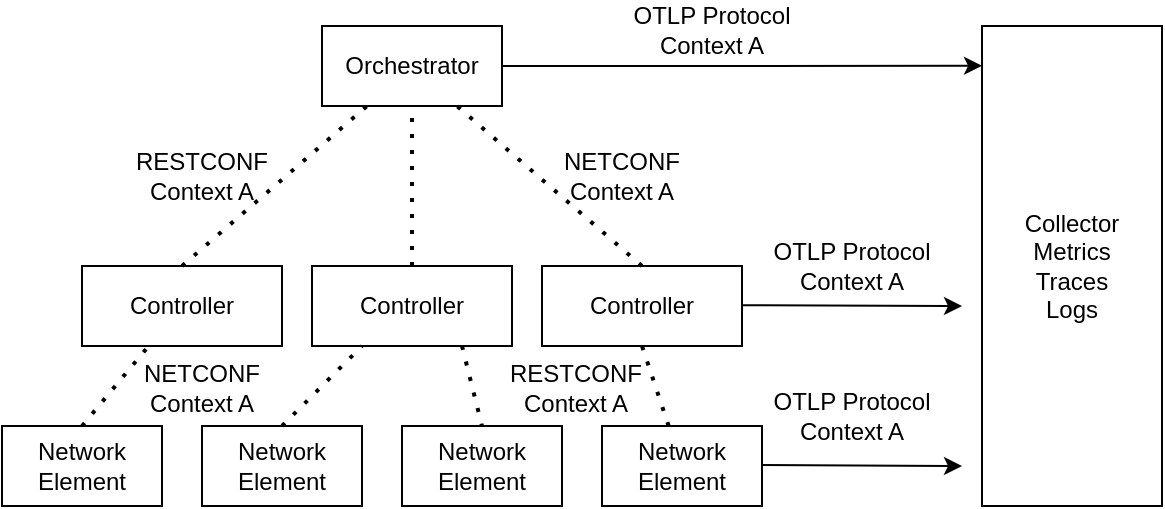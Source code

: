 <mxfile version="20.2.7" type="device"><diagram id="EE1NrJxMLjWc84HMzp9X" name="Page-1"><mxGraphModel dx="1290" dy="766" grid="1" gridSize="10" guides="1" tooltips="1" connect="1" arrows="1" fold="1" page="1" pageScale="1" pageWidth="850" pageHeight="1100" math="0" shadow="0"><root><mxCell id="0"/><mxCell id="1" parent="0"/><mxCell id="OKoFbLKhKb79p6ZaQXsE-2" value="Orchestrator" style="rounded=0;whiteSpace=wrap;html=1;" vertex="1" parent="1"><mxGeometry x="200" y="80" width="90" height="40" as="geometry"/></mxCell><mxCell id="OKoFbLKhKb79p6ZaQXsE-3" value="Controller" style="rounded=0;whiteSpace=wrap;html=1;" vertex="1" parent="1"><mxGeometry x="80" y="200" width="100" height="40" as="geometry"/></mxCell><mxCell id="OKoFbLKhKb79p6ZaQXsE-5" value="Controller" style="rounded=0;whiteSpace=wrap;html=1;" vertex="1" parent="1"><mxGeometry x="195" y="200" width="100" height="40" as="geometry"/></mxCell><mxCell id="OKoFbLKhKb79p6ZaQXsE-6" value="Controller" style="rounded=0;whiteSpace=wrap;html=1;" vertex="1" parent="1"><mxGeometry x="310" y="200" width="100" height="40" as="geometry"/></mxCell><mxCell id="OKoFbLKhKb79p6ZaQXsE-8" value="" style="endArrow=none;dashed=1;html=1;dashPattern=1 3;strokeWidth=2;rounded=0;entryX=0.25;entryY=1;entryDx=0;entryDy=0;" edge="1" parent="1" target="OKoFbLKhKb79p6ZaQXsE-2"><mxGeometry width="50" height="50" relative="1" as="geometry"><mxPoint x="130" y="200" as="sourcePoint"/><mxPoint x="180" y="150" as="targetPoint"/></mxGeometry></mxCell><mxCell id="OKoFbLKhKb79p6ZaQXsE-9" value="" style="endArrow=none;dashed=1;html=1;dashPattern=1 3;strokeWidth=2;rounded=0;entryX=0.5;entryY=1;entryDx=0;entryDy=0;" edge="1" parent="1" source="OKoFbLKhKb79p6ZaQXsE-5" target="OKoFbLKhKb79p6ZaQXsE-2"><mxGeometry width="50" height="50" relative="1" as="geometry"><mxPoint x="140" y="210" as="sourcePoint"/><mxPoint x="232.5" y="130" as="targetPoint"/></mxGeometry></mxCell><mxCell id="OKoFbLKhKb79p6ZaQXsE-10" value="" style="endArrow=none;dashed=1;html=1;dashPattern=1 3;strokeWidth=2;rounded=0;entryX=0.75;entryY=1;entryDx=0;entryDy=0;exitX=0.5;exitY=0;exitDx=0;exitDy=0;" edge="1" parent="1" source="OKoFbLKhKb79p6ZaQXsE-6" target="OKoFbLKhKb79p6ZaQXsE-2"><mxGeometry width="50" height="50" relative="1" as="geometry"><mxPoint x="370" y="170" as="sourcePoint"/><mxPoint x="462.5" y="90" as="targetPoint"/></mxGeometry></mxCell><mxCell id="OKoFbLKhKb79p6ZaQXsE-11" value="&lt;div&gt;Network&lt;/div&gt;&lt;div&gt;Element&lt;br&gt;&lt;/div&gt;" style="rounded=0;whiteSpace=wrap;html=1;" vertex="1" parent="1"><mxGeometry x="40" y="280" width="80" height="40" as="geometry"/></mxCell><mxCell id="OKoFbLKhKb79p6ZaQXsE-13" value="&lt;div&gt;Network&lt;/div&gt;&lt;div&gt;Element&lt;br&gt;&lt;/div&gt;" style="rounded=0;whiteSpace=wrap;html=1;" vertex="1" parent="1"><mxGeometry x="140" y="280" width="80" height="40" as="geometry"/></mxCell><mxCell id="OKoFbLKhKb79p6ZaQXsE-14" value="&lt;div&gt;Network&lt;/div&gt;&lt;div&gt;Element&lt;br&gt;&lt;/div&gt;" style="rounded=0;whiteSpace=wrap;html=1;" vertex="1" parent="1"><mxGeometry x="240" y="280" width="80" height="40" as="geometry"/></mxCell><mxCell id="OKoFbLKhKb79p6ZaQXsE-15" value="&lt;div&gt;Network&lt;/div&gt;&lt;div&gt;Element&lt;br&gt;&lt;/div&gt;" style="rounded=0;whiteSpace=wrap;html=1;" vertex="1" parent="1"><mxGeometry x="340" y="280" width="80" height="40" as="geometry"/></mxCell><mxCell id="OKoFbLKhKb79p6ZaQXsE-16" value="" style="endArrow=none;dashed=1;html=1;dashPattern=1 3;strokeWidth=2;rounded=0;exitX=0.5;exitY=0;exitDx=0;exitDy=0;" edge="1" parent="1" source="OKoFbLKhKb79p6ZaQXsE-11" target="OKoFbLKhKb79p6ZaQXsE-3"><mxGeometry width="50" height="50" relative="1" as="geometry"><mxPoint x="140" y="210" as="sourcePoint"/><mxPoint x="232.5" y="130" as="targetPoint"/></mxGeometry></mxCell><mxCell id="OKoFbLKhKb79p6ZaQXsE-17" value="" style="endArrow=none;dashed=1;html=1;dashPattern=1 3;strokeWidth=2;rounded=0;exitX=0.5;exitY=0;exitDx=0;exitDy=0;entryX=0.25;entryY=1;entryDx=0;entryDy=0;" edge="1" parent="1" source="OKoFbLKhKb79p6ZaQXsE-13" target="OKoFbLKhKb79p6ZaQXsE-5"><mxGeometry width="50" height="50" relative="1" as="geometry"><mxPoint x="90" y="290" as="sourcePoint"/><mxPoint x="123.333" y="250" as="targetPoint"/></mxGeometry></mxCell><mxCell id="OKoFbLKhKb79p6ZaQXsE-18" value="" style="endArrow=none;dashed=1;html=1;dashPattern=1 3;strokeWidth=2;rounded=0;exitX=0.75;exitY=1;exitDx=0;exitDy=0;entryX=0.5;entryY=0;entryDx=0;entryDy=0;" edge="1" parent="1" source="OKoFbLKhKb79p6ZaQXsE-5" target="OKoFbLKhKb79p6ZaQXsE-14"><mxGeometry width="50" height="50" relative="1" as="geometry"><mxPoint x="100" y="300" as="sourcePoint"/><mxPoint x="390" y="380" as="targetPoint"/></mxGeometry></mxCell><mxCell id="OKoFbLKhKb79p6ZaQXsE-19" value="" style="endArrow=none;dashed=1;html=1;dashPattern=1 3;strokeWidth=2;rounded=0;entryX=0.5;entryY=1;entryDx=0;entryDy=0;" edge="1" parent="1" source="OKoFbLKhKb79p6ZaQXsE-15" target="OKoFbLKhKb79p6ZaQXsE-6"><mxGeometry width="50" height="50" relative="1" as="geometry"><mxPoint x="110" y="310" as="sourcePoint"/><mxPoint x="143.333" y="270" as="targetPoint"/></mxGeometry></mxCell><mxCell id="OKoFbLKhKb79p6ZaQXsE-20" value="&lt;div&gt;Collector&lt;/div&gt;&lt;div&gt;Metrics&lt;/div&gt;&lt;div&gt;Traces&lt;/div&gt;&lt;div&gt;Logs&lt;br&gt;&lt;/div&gt;" style="rounded=0;whiteSpace=wrap;html=1;" vertex="1" parent="1"><mxGeometry x="530" y="80" width="90" height="240" as="geometry"/></mxCell><mxCell id="OKoFbLKhKb79p6ZaQXsE-21" value="" style="endArrow=classic;html=1;rounded=0;entryX=0;entryY=0.083;entryDx=0;entryDy=0;entryPerimeter=0;exitX=1;exitY=0.5;exitDx=0;exitDy=0;" edge="1" parent="1" source="OKoFbLKhKb79p6ZaQXsE-2" target="OKoFbLKhKb79p6ZaQXsE-20"><mxGeometry width="50" height="50" relative="1" as="geometry"><mxPoint x="400" y="420" as="sourcePoint"/><mxPoint x="450" y="370" as="targetPoint"/></mxGeometry></mxCell><mxCell id="OKoFbLKhKb79p6ZaQXsE-22" value="" style="endArrow=classic;html=1;rounded=0;exitX=1;exitY=0.5;exitDx=0;exitDy=0;" edge="1" parent="1"><mxGeometry width="50" height="50" relative="1" as="geometry"><mxPoint x="410" y="219.58" as="sourcePoint"/><mxPoint x="520" y="220" as="targetPoint"/></mxGeometry></mxCell><mxCell id="OKoFbLKhKb79p6ZaQXsE-23" value="" style="endArrow=classic;html=1;rounded=0;exitX=1;exitY=0.5;exitDx=0;exitDy=0;" edge="1" parent="1"><mxGeometry width="50" height="50" relative="1" as="geometry"><mxPoint x="420" y="299.5" as="sourcePoint"/><mxPoint x="520" y="300" as="targetPoint"/></mxGeometry></mxCell><mxCell id="OKoFbLKhKb79p6ZaQXsE-24" value="&lt;div&gt;RESTCONF&lt;/div&gt;&lt;div&gt;Context A&lt;br&gt;&lt;/div&gt;" style="text;html=1;strokeColor=none;fillColor=none;align=center;verticalAlign=middle;whiteSpace=wrap;rounded=0;" vertex="1" parent="1"><mxGeometry x="110" y="140" width="60" height="30" as="geometry"/></mxCell><mxCell id="OKoFbLKhKb79p6ZaQXsE-25" value="&lt;div&gt;NETCONF&lt;br&gt;&lt;/div&gt;&lt;div&gt;Context A&lt;br&gt;&lt;/div&gt;" style="text;html=1;strokeColor=none;fillColor=none;align=center;verticalAlign=middle;whiteSpace=wrap;rounded=0;" vertex="1" parent="1"><mxGeometry x="320" y="140" width="60" height="30" as="geometry"/></mxCell><mxCell id="OKoFbLKhKb79p6ZaQXsE-26" value="&lt;div&gt;RESTCONF&lt;/div&gt;&lt;div&gt;Context A&lt;br&gt;&lt;/div&gt;" style="text;html=1;strokeColor=none;fillColor=none;align=center;verticalAlign=middle;whiteSpace=wrap;rounded=0;" vertex="1" parent="1"><mxGeometry x="262" y="246" width="130" height="30" as="geometry"/></mxCell><mxCell id="OKoFbLKhKb79p6ZaQXsE-27" value="&lt;div&gt;NETCONF&lt;/div&gt;&lt;div&gt;Context A&lt;br&gt;&lt;/div&gt;" style="text;html=1;strokeColor=none;fillColor=none;align=center;verticalAlign=middle;whiteSpace=wrap;rounded=0;" vertex="1" parent="1"><mxGeometry x="75" y="246" width="130" height="30" as="geometry"/></mxCell><mxCell id="OKoFbLKhKb79p6ZaQXsE-28" value="&lt;div&gt;OTLP Protocol&lt;br&gt;&lt;/div&gt;&lt;div&gt;Context A&lt;br&gt;&lt;/div&gt;" style="text;html=1;strokeColor=none;fillColor=none;align=center;verticalAlign=middle;whiteSpace=wrap;rounded=0;" vertex="1" parent="1"><mxGeometry x="400" y="185" width="130" height="30" as="geometry"/></mxCell><mxCell id="OKoFbLKhKb79p6ZaQXsE-29" value="&lt;div&gt;OTLP Protocol&lt;br&gt;&lt;/div&gt;&lt;div&gt;Context A&lt;br&gt;&lt;/div&gt;" style="text;html=1;strokeColor=none;fillColor=none;align=center;verticalAlign=middle;whiteSpace=wrap;rounded=0;" vertex="1" parent="1"><mxGeometry x="330" y="67" width="130" height="30" as="geometry"/></mxCell><mxCell id="OKoFbLKhKb79p6ZaQXsE-31" value="&lt;div&gt;OTLP Protocol&lt;br&gt;&lt;/div&gt;&lt;div&gt;Context A&lt;br&gt;&lt;/div&gt;" style="text;html=1;strokeColor=none;fillColor=none;align=center;verticalAlign=middle;whiteSpace=wrap;rounded=0;" vertex="1" parent="1"><mxGeometry x="400" y="260" width="130" height="30" as="geometry"/></mxCell></root></mxGraphModel></diagram></mxfile>